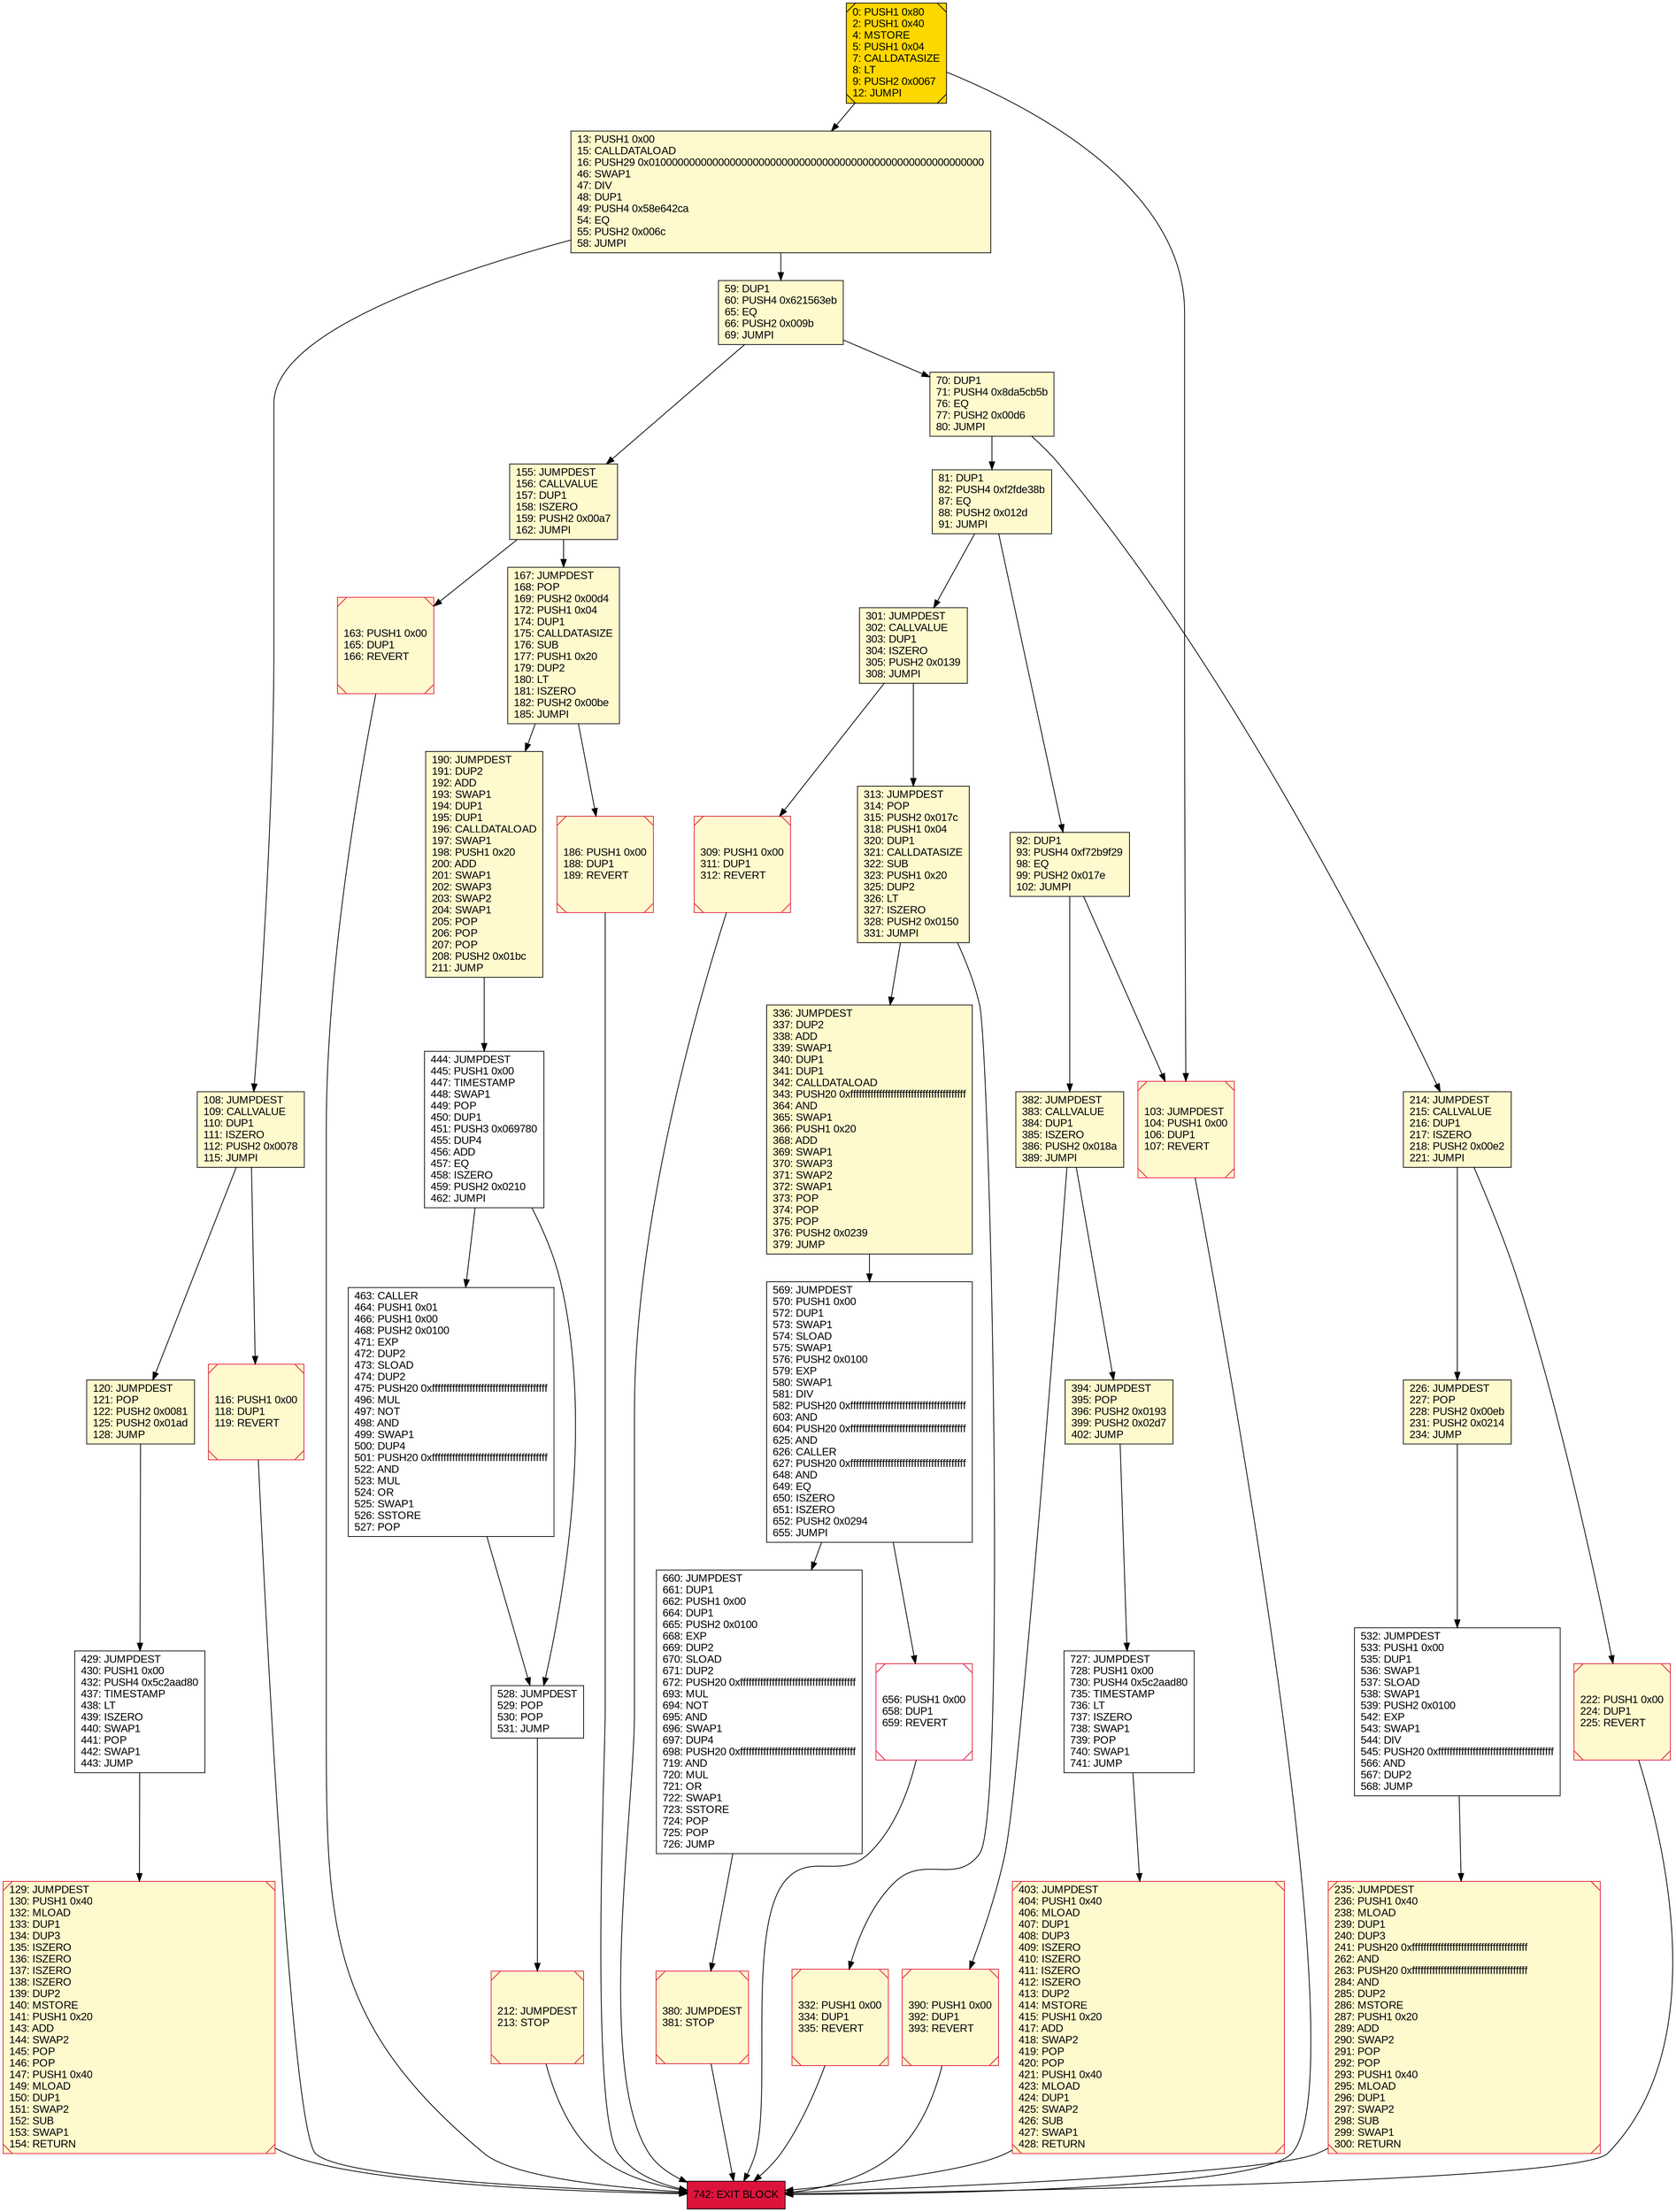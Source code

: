 digraph G {
bgcolor=transparent rankdir=UD;
node [shape=box style=filled color=black fillcolor=white fontname=arial fontcolor=black];
212 [label="212: JUMPDEST\l213: STOP\l" fillcolor=lemonchiffon shape=Msquare color=crimson ];
727 [label="727: JUMPDEST\l728: PUSH1 0x00\l730: PUSH4 0x5c2aad80\l735: TIMESTAMP\l736: LT\l737: ISZERO\l738: SWAP1\l739: POP\l740: SWAP1\l741: JUMP\l" ];
59 [label="59: DUP1\l60: PUSH4 0x621563eb\l65: EQ\l66: PUSH2 0x009b\l69: JUMPI\l" fillcolor=lemonchiffon ];
163 [label="163: PUSH1 0x00\l165: DUP1\l166: REVERT\l" fillcolor=lemonchiffon shape=Msquare color=crimson ];
214 [label="214: JUMPDEST\l215: CALLVALUE\l216: DUP1\l217: ISZERO\l218: PUSH2 0x00e2\l221: JUMPI\l" fillcolor=lemonchiffon ];
155 [label="155: JUMPDEST\l156: CALLVALUE\l157: DUP1\l158: ISZERO\l159: PUSH2 0x00a7\l162: JUMPI\l" fillcolor=lemonchiffon ];
120 [label="120: JUMPDEST\l121: POP\l122: PUSH2 0x0081\l125: PUSH2 0x01ad\l128: JUMP\l" fillcolor=lemonchiffon ];
108 [label="108: JUMPDEST\l109: CALLVALUE\l110: DUP1\l111: ISZERO\l112: PUSH2 0x0078\l115: JUMPI\l" fillcolor=lemonchiffon ];
92 [label="92: DUP1\l93: PUSH4 0xf72b9f29\l98: EQ\l99: PUSH2 0x017e\l102: JUMPI\l" fillcolor=lemonchiffon ];
394 [label="394: JUMPDEST\l395: POP\l396: PUSH2 0x0193\l399: PUSH2 0x02d7\l402: JUMP\l" fillcolor=lemonchiffon ];
463 [label="463: CALLER\l464: PUSH1 0x01\l466: PUSH1 0x00\l468: PUSH2 0x0100\l471: EXP\l472: DUP2\l473: SLOAD\l474: DUP2\l475: PUSH20 0xffffffffffffffffffffffffffffffffffffffff\l496: MUL\l497: NOT\l498: AND\l499: SWAP1\l500: DUP4\l501: PUSH20 0xffffffffffffffffffffffffffffffffffffffff\l522: AND\l523: MUL\l524: OR\l525: SWAP1\l526: SSTORE\l527: POP\l" ];
569 [label="569: JUMPDEST\l570: PUSH1 0x00\l572: DUP1\l573: SWAP1\l574: SLOAD\l575: SWAP1\l576: PUSH2 0x0100\l579: EXP\l580: SWAP1\l581: DIV\l582: PUSH20 0xffffffffffffffffffffffffffffffffffffffff\l603: AND\l604: PUSH20 0xffffffffffffffffffffffffffffffffffffffff\l625: AND\l626: CALLER\l627: PUSH20 0xffffffffffffffffffffffffffffffffffffffff\l648: AND\l649: EQ\l650: ISZERO\l651: ISZERO\l652: PUSH2 0x0294\l655: JUMPI\l" ];
382 [label="382: JUMPDEST\l383: CALLVALUE\l384: DUP1\l385: ISZERO\l386: PUSH2 0x018a\l389: JUMPI\l" fillcolor=lemonchiffon ];
313 [label="313: JUMPDEST\l314: POP\l315: PUSH2 0x017c\l318: PUSH1 0x04\l320: DUP1\l321: CALLDATASIZE\l322: SUB\l323: PUSH1 0x20\l325: DUP2\l326: LT\l327: ISZERO\l328: PUSH2 0x0150\l331: JUMPI\l" fillcolor=lemonchiffon ];
309 [label="309: PUSH1 0x00\l311: DUP1\l312: REVERT\l" fillcolor=lemonchiffon shape=Msquare color=crimson ];
116 [label="116: PUSH1 0x00\l118: DUP1\l119: REVERT\l" fillcolor=lemonchiffon shape=Msquare color=crimson ];
301 [label="301: JUMPDEST\l302: CALLVALUE\l303: DUP1\l304: ISZERO\l305: PUSH2 0x0139\l308: JUMPI\l" fillcolor=lemonchiffon ];
0 [label="0: PUSH1 0x80\l2: PUSH1 0x40\l4: MSTORE\l5: PUSH1 0x04\l7: CALLDATASIZE\l8: LT\l9: PUSH2 0x0067\l12: JUMPI\l" fillcolor=lemonchiffon shape=Msquare fillcolor=gold ];
186 [label="186: PUSH1 0x00\l188: DUP1\l189: REVERT\l" fillcolor=lemonchiffon shape=Msquare color=crimson ];
528 [label="528: JUMPDEST\l529: POP\l530: POP\l531: JUMP\l" ];
103 [label="103: JUMPDEST\l104: PUSH1 0x00\l106: DUP1\l107: REVERT\l" fillcolor=lemonchiffon shape=Msquare color=crimson ];
532 [label="532: JUMPDEST\l533: PUSH1 0x00\l535: DUP1\l536: SWAP1\l537: SLOAD\l538: SWAP1\l539: PUSH2 0x0100\l542: EXP\l543: SWAP1\l544: DIV\l545: PUSH20 0xffffffffffffffffffffffffffffffffffffffff\l566: AND\l567: DUP2\l568: JUMP\l" ];
167 [label="167: JUMPDEST\l168: POP\l169: PUSH2 0x00d4\l172: PUSH1 0x04\l174: DUP1\l175: CALLDATASIZE\l176: SUB\l177: PUSH1 0x20\l179: DUP2\l180: LT\l181: ISZERO\l182: PUSH2 0x00be\l185: JUMPI\l" fillcolor=lemonchiffon ];
742 [label="742: EXIT BLOCK\l" fillcolor=crimson ];
390 [label="390: PUSH1 0x00\l392: DUP1\l393: REVERT\l" fillcolor=lemonchiffon shape=Msquare color=crimson ];
380 [label="380: JUMPDEST\l381: STOP\l" fillcolor=lemonchiffon shape=Msquare color=crimson ];
70 [label="70: DUP1\l71: PUSH4 0x8da5cb5b\l76: EQ\l77: PUSH2 0x00d6\l80: JUMPI\l" fillcolor=lemonchiffon ];
660 [label="660: JUMPDEST\l661: DUP1\l662: PUSH1 0x00\l664: DUP1\l665: PUSH2 0x0100\l668: EXP\l669: DUP2\l670: SLOAD\l671: DUP2\l672: PUSH20 0xffffffffffffffffffffffffffffffffffffffff\l693: MUL\l694: NOT\l695: AND\l696: SWAP1\l697: DUP4\l698: PUSH20 0xffffffffffffffffffffffffffffffffffffffff\l719: AND\l720: MUL\l721: OR\l722: SWAP1\l723: SSTORE\l724: POP\l725: POP\l726: JUMP\l" ];
332 [label="332: PUSH1 0x00\l334: DUP1\l335: REVERT\l" fillcolor=lemonchiffon shape=Msquare color=crimson ];
403 [label="403: JUMPDEST\l404: PUSH1 0x40\l406: MLOAD\l407: DUP1\l408: DUP3\l409: ISZERO\l410: ISZERO\l411: ISZERO\l412: ISZERO\l413: DUP2\l414: MSTORE\l415: PUSH1 0x20\l417: ADD\l418: SWAP2\l419: POP\l420: POP\l421: PUSH1 0x40\l423: MLOAD\l424: DUP1\l425: SWAP2\l426: SUB\l427: SWAP1\l428: RETURN\l" fillcolor=lemonchiffon shape=Msquare color=crimson ];
336 [label="336: JUMPDEST\l337: DUP2\l338: ADD\l339: SWAP1\l340: DUP1\l341: DUP1\l342: CALLDATALOAD\l343: PUSH20 0xffffffffffffffffffffffffffffffffffffffff\l364: AND\l365: SWAP1\l366: PUSH1 0x20\l368: ADD\l369: SWAP1\l370: SWAP3\l371: SWAP2\l372: SWAP1\l373: POP\l374: POP\l375: POP\l376: PUSH2 0x0239\l379: JUMP\l" fillcolor=lemonchiffon ];
656 [label="656: PUSH1 0x00\l658: DUP1\l659: REVERT\l" shape=Msquare color=crimson ];
13 [label="13: PUSH1 0x00\l15: CALLDATALOAD\l16: PUSH29 0x0100000000000000000000000000000000000000000000000000000000\l46: SWAP1\l47: DIV\l48: DUP1\l49: PUSH4 0x58e642ca\l54: EQ\l55: PUSH2 0x006c\l58: JUMPI\l" fillcolor=lemonchiffon ];
235 [label="235: JUMPDEST\l236: PUSH1 0x40\l238: MLOAD\l239: DUP1\l240: DUP3\l241: PUSH20 0xffffffffffffffffffffffffffffffffffffffff\l262: AND\l263: PUSH20 0xffffffffffffffffffffffffffffffffffffffff\l284: AND\l285: DUP2\l286: MSTORE\l287: PUSH1 0x20\l289: ADD\l290: SWAP2\l291: POP\l292: POP\l293: PUSH1 0x40\l295: MLOAD\l296: DUP1\l297: SWAP2\l298: SUB\l299: SWAP1\l300: RETURN\l" fillcolor=lemonchiffon shape=Msquare color=crimson ];
81 [label="81: DUP1\l82: PUSH4 0xf2fde38b\l87: EQ\l88: PUSH2 0x012d\l91: JUMPI\l" fillcolor=lemonchiffon ];
429 [label="429: JUMPDEST\l430: PUSH1 0x00\l432: PUSH4 0x5c2aad80\l437: TIMESTAMP\l438: LT\l439: ISZERO\l440: SWAP1\l441: POP\l442: SWAP1\l443: JUMP\l" ];
190 [label="190: JUMPDEST\l191: DUP2\l192: ADD\l193: SWAP1\l194: DUP1\l195: DUP1\l196: CALLDATALOAD\l197: SWAP1\l198: PUSH1 0x20\l200: ADD\l201: SWAP1\l202: SWAP3\l203: SWAP2\l204: SWAP1\l205: POP\l206: POP\l207: POP\l208: PUSH2 0x01bc\l211: JUMP\l" fillcolor=lemonchiffon ];
444 [label="444: JUMPDEST\l445: PUSH1 0x00\l447: TIMESTAMP\l448: SWAP1\l449: POP\l450: DUP1\l451: PUSH3 0x069780\l455: DUP4\l456: ADD\l457: EQ\l458: ISZERO\l459: PUSH2 0x0210\l462: JUMPI\l" ];
129 [label="129: JUMPDEST\l130: PUSH1 0x40\l132: MLOAD\l133: DUP1\l134: DUP3\l135: ISZERO\l136: ISZERO\l137: ISZERO\l138: ISZERO\l139: DUP2\l140: MSTORE\l141: PUSH1 0x20\l143: ADD\l144: SWAP2\l145: POP\l146: POP\l147: PUSH1 0x40\l149: MLOAD\l150: DUP1\l151: SWAP2\l152: SUB\l153: SWAP1\l154: RETURN\l" fillcolor=lemonchiffon shape=Msquare color=crimson ];
222 [label="222: PUSH1 0x00\l224: DUP1\l225: REVERT\l" fillcolor=lemonchiffon shape=Msquare color=crimson ];
226 [label="226: JUMPDEST\l227: POP\l228: PUSH2 0x00eb\l231: PUSH2 0x0214\l234: JUMP\l" fillcolor=lemonchiffon ];
103 -> 742;
660 -> 380;
190 -> 444;
429 -> 129;
332 -> 742;
301 -> 309;
380 -> 742;
108 -> 120;
70 -> 81;
463 -> 528;
92 -> 382;
222 -> 742;
532 -> 235;
528 -> 212;
81 -> 301;
155 -> 167;
313 -> 336;
212 -> 742;
59 -> 70;
92 -> 103;
13 -> 59;
116 -> 742;
0 -> 103;
13 -> 108;
120 -> 429;
214 -> 222;
214 -> 226;
313 -> 332;
569 -> 656;
390 -> 742;
155 -> 163;
59 -> 155;
301 -> 313;
403 -> 742;
394 -> 727;
656 -> 742;
129 -> 742;
108 -> 116;
226 -> 532;
235 -> 742;
382 -> 394;
167 -> 190;
569 -> 660;
163 -> 742;
444 -> 528;
0 -> 13;
70 -> 214;
727 -> 403;
81 -> 92;
309 -> 742;
444 -> 463;
382 -> 390;
186 -> 742;
167 -> 186;
336 -> 569;
}